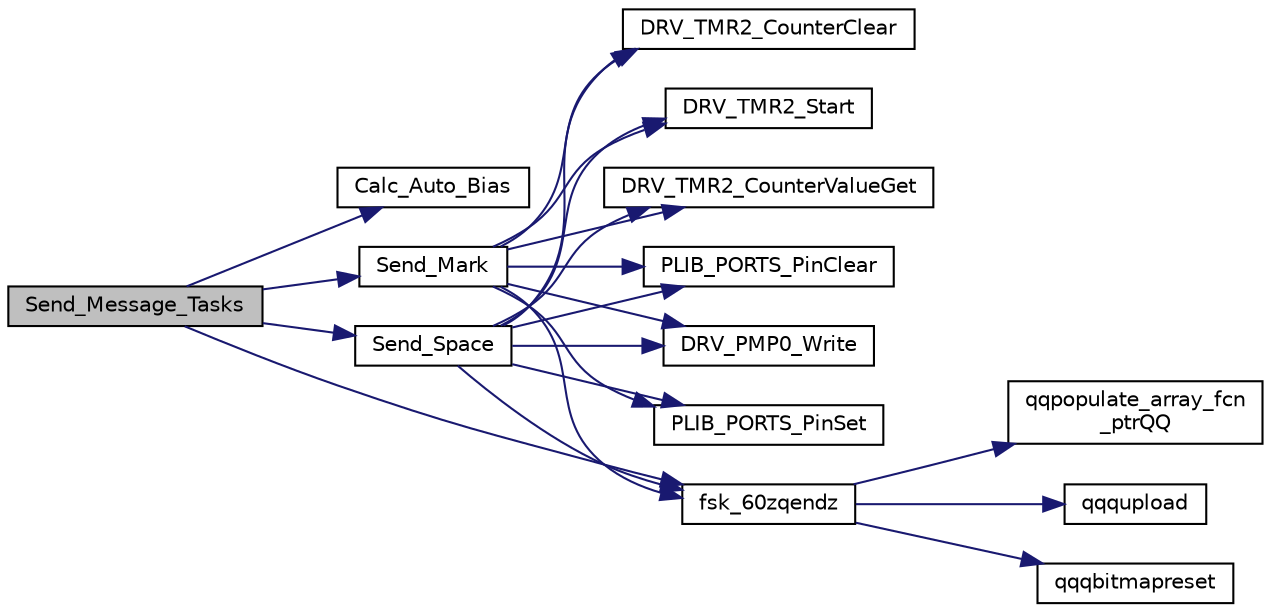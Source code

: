 digraph "Send_Message_Tasks"
{
  edge [fontname="Helvetica",fontsize="10",labelfontname="Helvetica",labelfontsize="10"];
  node [fontname="Helvetica",fontsize="10",shape=record];
  rankdir="LR";
  Node1887 [label="Send_Message_Tasks",height=0.2,width=0.4,color="black", fillcolor="grey75", style="filled", fontcolor="black"];
  Node1887 -> Node1888 [color="midnightblue",fontsize="10",style="solid",fontname="Helvetica"];
  Node1888 [label="Calc_Auto_Bias",height=0.2,width=0.4,color="black", fillcolor="white", style="filled",URL="$inszt__fsk_8c.html#a79c8991934c8f0d67abdbe2b4f26e592"];
  Node1887 -> Node1889 [color="midnightblue",fontsize="10",style="solid",fontname="Helvetica"];
  Node1889 [label="Send_Mark",height=0.2,width=0.4,color="black", fillcolor="white", style="filled",URL="$inszt__fsk_8c.html#af6df46cfba14cca3d40316ea7fd73864"];
  Node1889 -> Node1890 [color="midnightblue",fontsize="10",style="solid",fontname="Helvetica"];
  Node1890 [label="PLIB_PORTS_PinClear",height=0.2,width=0.4,color="black", fillcolor="white", style="filled",URL="$inszt__fsk_8c.html#a119ae9f68294861f5eecb19de9743c43"];
  Node1889 -> Node1891 [color="midnightblue",fontsize="10",style="solid",fontname="Helvetica"];
  Node1891 [label="DRV_PMP0_Write",height=0.2,width=0.4,color="black", fillcolor="white", style="filled",URL="$inszt__fsk_8c.html#af868c974764b415e38b63bbc37bc9826"];
  Node1889 -> Node1892 [color="midnightblue",fontsize="10",style="solid",fontname="Helvetica"];
  Node1892 [label="PLIB_PORTS_PinSet",height=0.2,width=0.4,color="black", fillcolor="white", style="filled",URL="$inszt__fsk_8c.html#ae4c8fd3b4e721cc80950df1d49cada58"];
  Node1889 -> Node1893 [color="midnightblue",fontsize="10",style="solid",fontname="Helvetica"];
  Node1893 [label="DRV_TMR2_CounterClear",height=0.2,width=0.4,color="black", fillcolor="white", style="filled",URL="$inszt__fsk_8c.html#a5c329a0add84cd7a5baf017ec68ef38f"];
  Node1889 -> Node1894 [color="midnightblue",fontsize="10",style="solid",fontname="Helvetica"];
  Node1894 [label="DRV_TMR2_Start",height=0.2,width=0.4,color="black", fillcolor="white", style="filled",URL="$inszt__fsk_8c.html#a39a045a9ef403ec80cca5725f17696a5"];
  Node1889 -> Node1895 [color="midnightblue",fontsize="10",style="solid",fontname="Helvetica"];
  Node1895 [label="DRV_TMR2_CounterValueGet",height=0.2,width=0.4,color="black", fillcolor="white", style="filled",URL="$inszt__fsk_8c.html#a3ebcf390fbc9836cf56fd2952a458ead"];
  Node1889 -> Node1896 [color="midnightblue",fontsize="10",style="solid",fontname="Helvetica"];
  Node1896 [label="fsk_60zqendz",height=0.2,width=0.4,color="black", fillcolor="white", style="filled",URL="$inszt__fsk_8c.html#a73251ccdc6214ed6ecbd699bd11a67f3"];
  Node1896 -> Node1897 [color="midnightblue",fontsize="10",style="solid",fontname="Helvetica"];
  Node1897 [label="qqpopulate_array_fcn\l_ptrQQ",height=0.2,width=0.4,color="black", fillcolor="white", style="filled",URL="$inszt__fsk_8c.html#a4ad6fa1bb94fc1c3ac2dc30925106081"];
  Node1896 -> Node1898 [color="midnightblue",fontsize="10",style="solid",fontname="Helvetica"];
  Node1898 [label="qqqupload",height=0.2,width=0.4,color="black", fillcolor="white", style="filled",URL="$inszt__fsk_8c.html#a109761d7f84a96b5606e507bace276b5"];
  Node1896 -> Node1899 [color="midnightblue",fontsize="10",style="solid",fontname="Helvetica"];
  Node1899 [label="qqqbitmapreset",height=0.2,width=0.4,color="black", fillcolor="white", style="filled",URL="$inszt__fsk_8c.html#a5688fceaed93ba591e78ee15ccb0187f"];
  Node1887 -> Node1900 [color="midnightblue",fontsize="10",style="solid",fontname="Helvetica"];
  Node1900 [label="Send_Space",height=0.2,width=0.4,color="black", fillcolor="white", style="filled",URL="$inszt__fsk_8c.html#ad64d2f0c440d4a040bc0efd2f44d24e4"];
  Node1900 -> Node1890 [color="midnightblue",fontsize="10",style="solid",fontname="Helvetica"];
  Node1900 -> Node1891 [color="midnightblue",fontsize="10",style="solid",fontname="Helvetica"];
  Node1900 -> Node1892 [color="midnightblue",fontsize="10",style="solid",fontname="Helvetica"];
  Node1900 -> Node1893 [color="midnightblue",fontsize="10",style="solid",fontname="Helvetica"];
  Node1900 -> Node1894 [color="midnightblue",fontsize="10",style="solid",fontname="Helvetica"];
  Node1900 -> Node1895 [color="midnightblue",fontsize="10",style="solid",fontname="Helvetica"];
  Node1900 -> Node1896 [color="midnightblue",fontsize="10",style="solid",fontname="Helvetica"];
  Node1887 -> Node1896 [color="midnightblue",fontsize="10",style="solid",fontname="Helvetica"];
}
